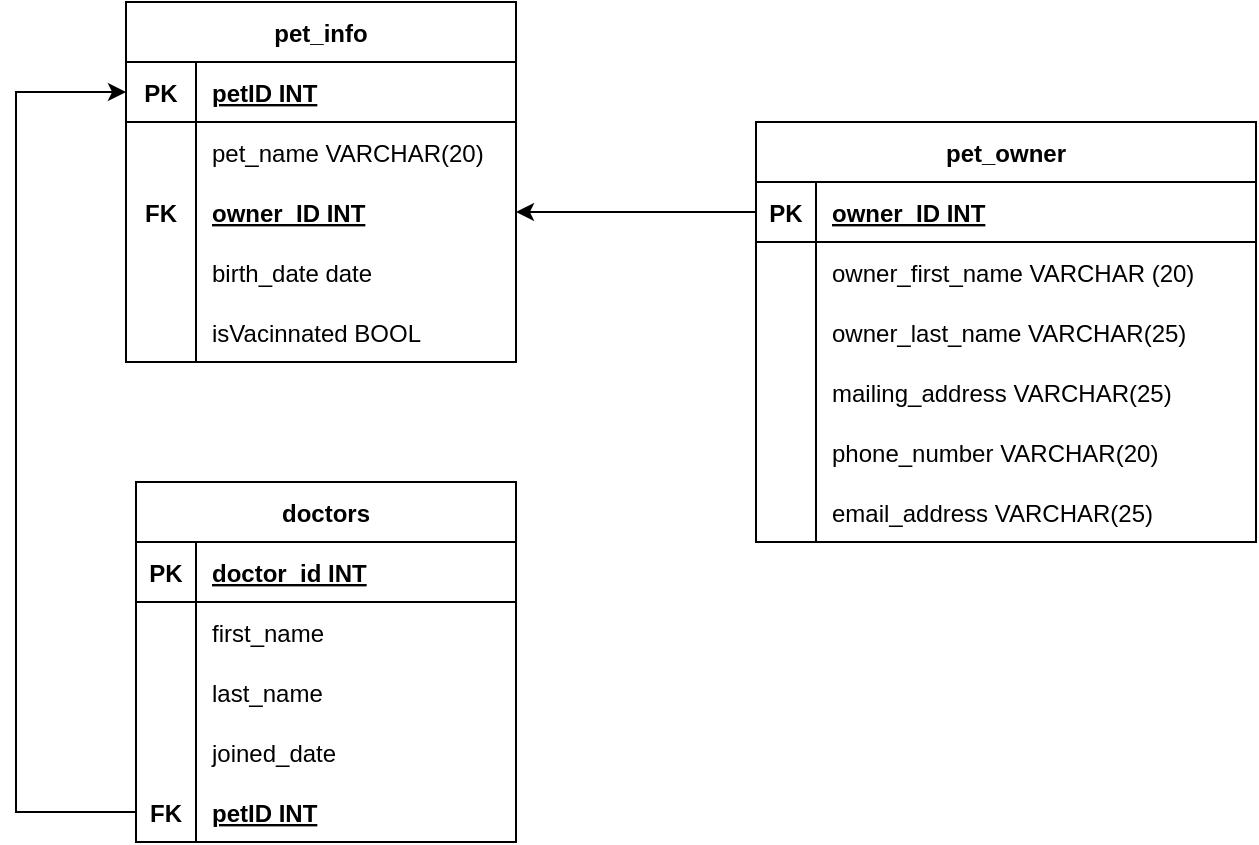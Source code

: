 <mxfile version="20.0.3" type="device"><diagram id="8rhk9g7nXqqAtJ3h7RSy" name="Page-1"><mxGraphModel dx="460" dy="232" grid="1" gridSize="10" guides="1" tooltips="1" connect="1" arrows="1" fold="1" page="1" pageScale="1" pageWidth="1169" pageHeight="827" math="0" shadow="0"><root><mxCell id="0"/><mxCell id="1" parent="0"/><mxCell id="YRDK2yLr2hnHtdPqzro7-1" value="doctors" style="shape=table;startSize=30;container=1;collapsible=1;childLayout=tableLayout;fixedRows=1;rowLines=0;fontStyle=1;align=center;resizeLast=1;noLabel=0;sketch=0;swimlaneLine=1;rounded=0;shadow=0;" parent="1" vertex="1"><mxGeometry x="80" y="350" width="190" height="180" as="geometry"/></mxCell><mxCell id="YRDK2yLr2hnHtdPqzro7-2" value="" style="shape=tableRow;horizontal=0;startSize=0;swimlaneHead=0;swimlaneBody=0;fillColor=none;collapsible=0;dropTarget=0;points=[[0,0.5],[1,0.5]];portConstraint=eastwest;top=0;left=0;right=0;bottom=1;" parent="YRDK2yLr2hnHtdPqzro7-1" vertex="1"><mxGeometry y="30" width="190" height="30" as="geometry"/></mxCell><mxCell id="YRDK2yLr2hnHtdPqzro7-3" value="PK" style="shape=partialRectangle;connectable=0;fillColor=none;top=0;left=0;bottom=0;right=0;fontStyle=1;overflow=hidden;" parent="YRDK2yLr2hnHtdPqzro7-2" vertex="1"><mxGeometry width="30" height="30" as="geometry"><mxRectangle width="30" height="30" as="alternateBounds"/></mxGeometry></mxCell><mxCell id="YRDK2yLr2hnHtdPqzro7-4" value="doctor_id INT" style="shape=partialRectangle;connectable=0;fillColor=none;top=0;left=0;bottom=0;right=0;align=left;spacingLeft=6;fontStyle=5;overflow=hidden;" parent="YRDK2yLr2hnHtdPqzro7-2" vertex="1"><mxGeometry x="30" width="160" height="30" as="geometry"><mxRectangle width="160" height="30" as="alternateBounds"/></mxGeometry></mxCell><mxCell id="YRDK2yLr2hnHtdPqzro7-5" value="" style="shape=tableRow;horizontal=0;startSize=0;swimlaneHead=0;swimlaneBody=0;fillColor=none;collapsible=0;dropTarget=0;points=[[0,0.5],[1,0.5]];portConstraint=eastwest;top=0;left=0;right=0;bottom=0;" parent="YRDK2yLr2hnHtdPqzro7-1" vertex="1"><mxGeometry y="60" width="190" height="30" as="geometry"/></mxCell><mxCell id="YRDK2yLr2hnHtdPqzro7-6" value="" style="shape=partialRectangle;connectable=0;fillColor=none;top=0;left=0;bottom=0;right=0;editable=1;overflow=hidden;" parent="YRDK2yLr2hnHtdPqzro7-5" vertex="1"><mxGeometry width="30" height="30" as="geometry"><mxRectangle width="30" height="30" as="alternateBounds"/></mxGeometry></mxCell><mxCell id="YRDK2yLr2hnHtdPqzro7-7" value="first_name" style="shape=partialRectangle;connectable=0;fillColor=none;top=0;left=0;bottom=0;right=0;align=left;spacingLeft=6;overflow=hidden;" parent="YRDK2yLr2hnHtdPqzro7-5" vertex="1"><mxGeometry x="30" width="160" height="30" as="geometry"><mxRectangle width="160" height="30" as="alternateBounds"/></mxGeometry></mxCell><mxCell id="YRDK2yLr2hnHtdPqzro7-41" style="shape=tableRow;horizontal=0;startSize=0;swimlaneHead=0;swimlaneBody=0;fillColor=none;collapsible=0;dropTarget=0;points=[[0,0.5],[1,0.5]];portConstraint=eastwest;top=0;left=0;right=0;bottom=0;" parent="YRDK2yLr2hnHtdPqzro7-1" vertex="1"><mxGeometry y="90" width="190" height="30" as="geometry"/></mxCell><mxCell id="YRDK2yLr2hnHtdPqzro7-42" style="shape=partialRectangle;connectable=0;fillColor=none;top=0;left=0;bottom=0;right=0;editable=1;overflow=hidden;" parent="YRDK2yLr2hnHtdPqzro7-41" vertex="1"><mxGeometry width="30" height="30" as="geometry"><mxRectangle width="30" height="30" as="alternateBounds"/></mxGeometry></mxCell><mxCell id="YRDK2yLr2hnHtdPqzro7-43" value="last_name" style="shape=partialRectangle;connectable=0;fillColor=none;top=0;left=0;bottom=0;right=0;align=left;spacingLeft=6;overflow=hidden;" parent="YRDK2yLr2hnHtdPqzro7-41" vertex="1"><mxGeometry x="30" width="160" height="30" as="geometry"><mxRectangle width="160" height="30" as="alternateBounds"/></mxGeometry></mxCell><mxCell id="YRDK2yLr2hnHtdPqzro7-11" value="" style="shape=tableRow;horizontal=0;startSize=0;swimlaneHead=0;swimlaneBody=0;fillColor=none;collapsible=0;dropTarget=0;points=[[0,0.5],[1,0.5]];portConstraint=eastwest;top=0;left=0;right=0;bottom=0;" parent="YRDK2yLr2hnHtdPqzro7-1" vertex="1"><mxGeometry y="120" width="190" height="30" as="geometry"/></mxCell><mxCell id="YRDK2yLr2hnHtdPqzro7-12" value="" style="shape=partialRectangle;connectable=0;fillColor=none;top=0;left=0;bottom=0;right=0;editable=1;overflow=hidden;" parent="YRDK2yLr2hnHtdPqzro7-11" vertex="1"><mxGeometry width="30" height="30" as="geometry"><mxRectangle width="30" height="30" as="alternateBounds"/></mxGeometry></mxCell><mxCell id="YRDK2yLr2hnHtdPqzro7-13" value="joined_date" style="shape=partialRectangle;connectable=0;fillColor=none;top=0;left=0;bottom=0;right=0;align=left;spacingLeft=6;overflow=hidden;" parent="YRDK2yLr2hnHtdPqzro7-11" vertex="1"><mxGeometry x="30" width="160" height="30" as="geometry"><mxRectangle width="160" height="30" as="alternateBounds"/></mxGeometry></mxCell><mxCell id="YRDK2yLr2hnHtdPqzro7-8" value="" style="shape=tableRow;horizontal=0;startSize=0;swimlaneHead=0;swimlaneBody=0;fillColor=none;collapsible=0;dropTarget=0;points=[[0,0.5],[1,0.5]];portConstraint=eastwest;top=0;left=0;right=0;bottom=0;" parent="YRDK2yLr2hnHtdPqzro7-1" vertex="1"><mxGeometry y="150" width="190" height="30" as="geometry"/></mxCell><mxCell id="YRDK2yLr2hnHtdPqzro7-9" value="FK" style="shape=partialRectangle;connectable=0;fillColor=none;top=0;left=0;bottom=0;right=0;editable=1;overflow=hidden;fontStyle=1" parent="YRDK2yLr2hnHtdPqzro7-8" vertex="1"><mxGeometry width="30" height="30" as="geometry"><mxRectangle width="30" height="30" as="alternateBounds"/></mxGeometry></mxCell><mxCell id="YRDK2yLr2hnHtdPqzro7-10" value="petID INT" style="shape=partialRectangle;connectable=0;fillColor=none;top=0;left=0;bottom=0;right=0;align=left;spacingLeft=6;overflow=hidden;fontStyle=5" parent="YRDK2yLr2hnHtdPqzro7-8" vertex="1"><mxGeometry x="30" width="160" height="30" as="geometry"><mxRectangle width="160" height="30" as="alternateBounds"/></mxGeometry></mxCell><mxCell id="YRDK2yLr2hnHtdPqzro7-28" value="pet_owner" style="shape=table;startSize=30;container=1;collapsible=1;childLayout=tableLayout;fixedRows=1;rowLines=0;fontStyle=1;align=center;resizeLast=1;" parent="1" vertex="1"><mxGeometry x="390" y="170" width="250" height="210" as="geometry"/></mxCell><mxCell id="YRDK2yLr2hnHtdPqzro7-29" value="" style="shape=tableRow;horizontal=0;startSize=0;swimlaneHead=0;swimlaneBody=0;fillColor=none;collapsible=0;dropTarget=0;points=[[0,0.5],[1,0.5]];portConstraint=eastwest;top=0;left=0;right=0;bottom=1;" parent="YRDK2yLr2hnHtdPqzro7-28" vertex="1"><mxGeometry y="30" width="250" height="30" as="geometry"/></mxCell><mxCell id="YRDK2yLr2hnHtdPqzro7-30" value="PK" style="shape=partialRectangle;connectable=0;fillColor=none;top=0;left=0;bottom=0;right=0;fontStyle=1;overflow=hidden;" parent="YRDK2yLr2hnHtdPqzro7-29" vertex="1"><mxGeometry width="30" height="30" as="geometry"><mxRectangle width="30" height="30" as="alternateBounds"/></mxGeometry></mxCell><mxCell id="YRDK2yLr2hnHtdPqzro7-31" value="owner_ID INT" style="shape=partialRectangle;connectable=0;fillColor=none;top=0;left=0;bottom=0;right=0;align=left;spacingLeft=6;fontStyle=5;overflow=hidden;" parent="YRDK2yLr2hnHtdPqzro7-29" vertex="1"><mxGeometry x="30" width="220" height="30" as="geometry"><mxRectangle width="220" height="30" as="alternateBounds"/></mxGeometry></mxCell><mxCell id="YRDK2yLr2hnHtdPqzro7-32" value="" style="shape=tableRow;horizontal=0;startSize=0;swimlaneHead=0;swimlaneBody=0;fillColor=none;collapsible=0;dropTarget=0;points=[[0,0.5],[1,0.5]];portConstraint=eastwest;top=0;left=0;right=0;bottom=0;" parent="YRDK2yLr2hnHtdPqzro7-28" vertex="1"><mxGeometry y="60" width="250" height="30" as="geometry"/></mxCell><mxCell id="YRDK2yLr2hnHtdPqzro7-33" value="" style="shape=partialRectangle;connectable=0;fillColor=none;top=0;left=0;bottom=0;right=0;editable=1;overflow=hidden;" parent="YRDK2yLr2hnHtdPqzro7-32" vertex="1"><mxGeometry width="30" height="30" as="geometry"><mxRectangle width="30" height="30" as="alternateBounds"/></mxGeometry></mxCell><mxCell id="YRDK2yLr2hnHtdPqzro7-34" value="owner_first_name VARCHAR (20)" style="shape=partialRectangle;connectable=0;fillColor=none;top=0;left=0;bottom=0;right=0;align=left;spacingLeft=6;overflow=hidden;" parent="YRDK2yLr2hnHtdPqzro7-32" vertex="1"><mxGeometry x="30" width="220" height="30" as="geometry"><mxRectangle width="220" height="30" as="alternateBounds"/></mxGeometry></mxCell><mxCell id="YRDK2yLr2hnHtdPqzro7-35" value="" style="shape=tableRow;horizontal=0;startSize=0;swimlaneHead=0;swimlaneBody=0;fillColor=none;collapsible=0;dropTarget=0;points=[[0,0.5],[1,0.5]];portConstraint=eastwest;top=0;left=0;right=0;bottom=0;" parent="YRDK2yLr2hnHtdPqzro7-28" vertex="1"><mxGeometry y="90" width="250" height="30" as="geometry"/></mxCell><mxCell id="YRDK2yLr2hnHtdPqzro7-36" value="" style="shape=partialRectangle;connectable=0;fillColor=none;top=0;left=0;bottom=0;right=0;editable=1;overflow=hidden;" parent="YRDK2yLr2hnHtdPqzro7-35" vertex="1"><mxGeometry width="30" height="30" as="geometry"><mxRectangle width="30" height="30" as="alternateBounds"/></mxGeometry></mxCell><mxCell id="YRDK2yLr2hnHtdPqzro7-37" value="owner_last_name VARCHAR(25)" style="shape=partialRectangle;connectable=0;fillColor=none;top=0;left=0;bottom=0;right=0;align=left;spacingLeft=6;overflow=hidden;" parent="YRDK2yLr2hnHtdPqzro7-35" vertex="1"><mxGeometry x="30" width="220" height="30" as="geometry"><mxRectangle width="220" height="30" as="alternateBounds"/></mxGeometry></mxCell><mxCell id="YRDK2yLr2hnHtdPqzro7-38" value="" style="shape=tableRow;horizontal=0;startSize=0;swimlaneHead=0;swimlaneBody=0;fillColor=none;collapsible=0;dropTarget=0;points=[[0,0.5],[1,0.5]];portConstraint=eastwest;top=0;left=0;right=0;bottom=0;" parent="YRDK2yLr2hnHtdPqzro7-28" vertex="1"><mxGeometry y="120" width="250" height="30" as="geometry"/></mxCell><mxCell id="YRDK2yLr2hnHtdPqzro7-39" value="" style="shape=partialRectangle;connectable=0;fillColor=none;top=0;left=0;bottom=0;right=0;editable=1;overflow=hidden;" parent="YRDK2yLr2hnHtdPqzro7-38" vertex="1"><mxGeometry width="30" height="30" as="geometry"><mxRectangle width="30" height="30" as="alternateBounds"/></mxGeometry></mxCell><mxCell id="YRDK2yLr2hnHtdPqzro7-40" value="mailing_address VARCHAR(25)" style="shape=partialRectangle;connectable=0;fillColor=none;top=0;left=0;bottom=0;right=0;align=left;spacingLeft=6;overflow=hidden;" parent="YRDK2yLr2hnHtdPqzro7-38" vertex="1"><mxGeometry x="30" width="220" height="30" as="geometry"><mxRectangle width="220" height="30" as="alternateBounds"/></mxGeometry></mxCell><mxCell id="YRDK2yLr2hnHtdPqzro7-50" style="shape=tableRow;horizontal=0;startSize=0;swimlaneHead=0;swimlaneBody=0;fillColor=none;collapsible=0;dropTarget=0;points=[[0,0.5],[1,0.5]];portConstraint=eastwest;top=0;left=0;right=0;bottom=0;" parent="YRDK2yLr2hnHtdPqzro7-28" vertex="1"><mxGeometry y="150" width="250" height="30" as="geometry"/></mxCell><mxCell id="YRDK2yLr2hnHtdPqzro7-51" style="shape=partialRectangle;connectable=0;fillColor=none;top=0;left=0;bottom=0;right=0;editable=1;overflow=hidden;" parent="YRDK2yLr2hnHtdPqzro7-50" vertex="1"><mxGeometry width="30" height="30" as="geometry"><mxRectangle width="30" height="30" as="alternateBounds"/></mxGeometry></mxCell><mxCell id="YRDK2yLr2hnHtdPqzro7-52" value="phone_number VARCHAR(20)" style="shape=partialRectangle;connectable=0;fillColor=none;top=0;left=0;bottom=0;right=0;align=left;spacingLeft=6;overflow=hidden;" parent="YRDK2yLr2hnHtdPqzro7-50" vertex="1"><mxGeometry x="30" width="220" height="30" as="geometry"><mxRectangle width="220" height="30" as="alternateBounds"/></mxGeometry></mxCell><mxCell id="YRDK2yLr2hnHtdPqzro7-53" style="shape=tableRow;horizontal=0;startSize=0;swimlaneHead=0;swimlaneBody=0;fillColor=none;collapsible=0;dropTarget=0;points=[[0,0.5],[1,0.5]];portConstraint=eastwest;top=0;left=0;right=0;bottom=0;" parent="YRDK2yLr2hnHtdPqzro7-28" vertex="1"><mxGeometry y="180" width="250" height="30" as="geometry"/></mxCell><mxCell id="YRDK2yLr2hnHtdPqzro7-54" style="shape=partialRectangle;connectable=0;fillColor=none;top=0;left=0;bottom=0;right=0;editable=1;overflow=hidden;" parent="YRDK2yLr2hnHtdPqzro7-53" vertex="1"><mxGeometry width="30" height="30" as="geometry"><mxRectangle width="30" height="30" as="alternateBounds"/></mxGeometry></mxCell><mxCell id="YRDK2yLr2hnHtdPqzro7-55" value="email_address VARCHAR(25)" style="shape=partialRectangle;connectable=0;fillColor=none;top=0;left=0;bottom=0;right=0;align=left;spacingLeft=6;overflow=hidden;" parent="YRDK2yLr2hnHtdPqzro7-53" vertex="1"><mxGeometry x="30" width="220" height="30" as="geometry"><mxRectangle width="220" height="30" as="alternateBounds"/></mxGeometry></mxCell><mxCell id="YRDK2yLr2hnHtdPqzro7-56" value="pet_info" style="shape=table;startSize=30;container=1;collapsible=1;childLayout=tableLayout;fixedRows=1;rowLines=0;fontStyle=1;align=center;resizeLast=1;" parent="1" vertex="1"><mxGeometry x="75" y="110" width="195" height="180" as="geometry"/></mxCell><mxCell id="YRDK2yLr2hnHtdPqzro7-57" value="" style="shape=tableRow;horizontal=0;startSize=0;swimlaneHead=0;swimlaneBody=0;fillColor=none;collapsible=0;dropTarget=0;points=[[0,0.5],[1,0.5]];portConstraint=eastwest;top=0;left=0;right=0;bottom=1;" parent="YRDK2yLr2hnHtdPqzro7-56" vertex="1"><mxGeometry y="30" width="195" height="30" as="geometry"/></mxCell><mxCell id="YRDK2yLr2hnHtdPqzro7-58" value="PK" style="shape=partialRectangle;connectable=0;fillColor=none;top=0;left=0;bottom=0;right=0;fontStyle=1;overflow=hidden;" parent="YRDK2yLr2hnHtdPqzro7-57" vertex="1"><mxGeometry width="35" height="30" as="geometry"><mxRectangle width="35" height="30" as="alternateBounds"/></mxGeometry></mxCell><mxCell id="YRDK2yLr2hnHtdPqzro7-59" value="petID INT" style="shape=partialRectangle;connectable=0;fillColor=none;top=0;left=0;bottom=0;right=0;align=left;spacingLeft=6;fontStyle=5;overflow=hidden;" parent="YRDK2yLr2hnHtdPqzro7-57" vertex="1"><mxGeometry x="35" width="160" height="30" as="geometry"><mxRectangle width="160" height="30" as="alternateBounds"/></mxGeometry></mxCell><mxCell id="YRDK2yLr2hnHtdPqzro7-95" value="" style="shape=tableRow;horizontal=0;startSize=0;swimlaneHead=0;swimlaneBody=0;fillColor=none;collapsible=0;dropTarget=0;points=[[0,0.5],[1,0.5]];portConstraint=eastwest;top=0;left=0;right=0;bottom=0;" parent="YRDK2yLr2hnHtdPqzro7-56" vertex="1"><mxGeometry y="60" width="195" height="30" as="geometry"/></mxCell><mxCell id="YRDK2yLr2hnHtdPqzro7-96" value="" style="shape=partialRectangle;connectable=0;fillColor=none;top=0;left=0;bottom=0;right=0;editable=1;overflow=hidden;" parent="YRDK2yLr2hnHtdPqzro7-95" vertex="1"><mxGeometry width="35" height="30" as="geometry"><mxRectangle width="35" height="30" as="alternateBounds"/></mxGeometry></mxCell><mxCell id="YRDK2yLr2hnHtdPqzro7-97" value="pet_name VARCHAR(20)" style="shape=partialRectangle;connectable=0;fillColor=none;top=0;left=0;bottom=0;right=0;align=left;spacingLeft=6;overflow=hidden;" parent="YRDK2yLr2hnHtdPqzro7-95" vertex="1"><mxGeometry x="35" width="160" height="30" as="geometry"><mxRectangle width="160" height="30" as="alternateBounds"/></mxGeometry></mxCell><mxCell id="YRDK2yLr2hnHtdPqzro7-63" value="" style="shape=tableRow;horizontal=0;startSize=0;swimlaneHead=0;swimlaneBody=0;fillColor=none;collapsible=0;dropTarget=0;points=[[0,0.5],[1,0.5]];portConstraint=eastwest;top=0;left=0;right=0;bottom=0;" parent="YRDK2yLr2hnHtdPqzro7-56" vertex="1"><mxGeometry y="90" width="195" height="30" as="geometry"/></mxCell><mxCell id="YRDK2yLr2hnHtdPqzro7-64" value="FK" style="shape=partialRectangle;connectable=0;fillColor=none;top=0;left=0;bottom=0;right=0;editable=1;overflow=hidden;fontStyle=1" parent="YRDK2yLr2hnHtdPqzro7-63" vertex="1"><mxGeometry width="35" height="30" as="geometry"><mxRectangle width="35" height="30" as="alternateBounds"/></mxGeometry></mxCell><mxCell id="YRDK2yLr2hnHtdPqzro7-65" value="owner_ID INT" style="shape=partialRectangle;connectable=0;fillColor=none;top=0;left=0;bottom=0;right=0;align=left;spacingLeft=6;overflow=hidden;fontStyle=5" parent="YRDK2yLr2hnHtdPqzro7-63" vertex="1"><mxGeometry x="35" width="160" height="30" as="geometry"><mxRectangle width="160" height="30" as="alternateBounds"/></mxGeometry></mxCell><mxCell id="YRDK2yLr2hnHtdPqzro7-69" style="shape=tableRow;horizontal=0;startSize=0;swimlaneHead=0;swimlaneBody=0;fillColor=none;collapsible=0;dropTarget=0;points=[[0,0.5],[1,0.5]];portConstraint=eastwest;top=0;left=0;right=0;bottom=0;" parent="YRDK2yLr2hnHtdPqzro7-56" vertex="1"><mxGeometry y="120" width="195" height="30" as="geometry"/></mxCell><mxCell id="YRDK2yLr2hnHtdPqzro7-70" style="shape=partialRectangle;connectable=0;fillColor=none;top=0;left=0;bottom=0;right=0;editable=1;overflow=hidden;" parent="YRDK2yLr2hnHtdPqzro7-69" vertex="1"><mxGeometry width="35" height="30" as="geometry"><mxRectangle width="35" height="30" as="alternateBounds"/></mxGeometry></mxCell><mxCell id="YRDK2yLr2hnHtdPqzro7-71" value="birth_date date" style="shape=partialRectangle;connectable=0;fillColor=none;top=0;left=0;bottom=0;right=0;align=left;spacingLeft=6;overflow=hidden;" parent="YRDK2yLr2hnHtdPqzro7-69" vertex="1"><mxGeometry x="35" width="160" height="30" as="geometry"><mxRectangle width="160" height="30" as="alternateBounds"/></mxGeometry></mxCell><mxCell id="YRDK2yLr2hnHtdPqzro7-72" style="shape=tableRow;horizontal=0;startSize=0;swimlaneHead=0;swimlaneBody=0;fillColor=none;collapsible=0;dropTarget=0;points=[[0,0.5],[1,0.5]];portConstraint=eastwest;top=0;left=0;right=0;bottom=0;" parent="YRDK2yLr2hnHtdPqzro7-56" vertex="1"><mxGeometry y="150" width="195" height="30" as="geometry"/></mxCell><mxCell id="YRDK2yLr2hnHtdPqzro7-73" style="shape=partialRectangle;connectable=0;fillColor=none;top=0;left=0;bottom=0;right=0;editable=1;overflow=hidden;" parent="YRDK2yLr2hnHtdPqzro7-72" vertex="1"><mxGeometry width="35" height="30" as="geometry"><mxRectangle width="35" height="30" as="alternateBounds"/></mxGeometry></mxCell><mxCell id="YRDK2yLr2hnHtdPqzro7-74" value="isVacinnated BOOL" style="shape=partialRectangle;connectable=0;fillColor=none;top=0;left=0;bottom=0;right=0;align=left;spacingLeft=6;overflow=hidden;" parent="YRDK2yLr2hnHtdPqzro7-72" vertex="1"><mxGeometry x="35" width="160" height="30" as="geometry"><mxRectangle width="160" height="30" as="alternateBounds"/></mxGeometry></mxCell><mxCell id="YRDK2yLr2hnHtdPqzro7-101" value="" style="endArrow=classic;html=1;rounded=0;entryX=0;entryY=0.5;entryDx=0;entryDy=0;exitX=0;exitY=0.5;exitDx=0;exitDy=0;" parent="1" source="YRDK2yLr2hnHtdPqzro7-8" target="YRDK2yLr2hnHtdPqzro7-57" edge="1"><mxGeometry width="50" height="50" relative="1" as="geometry"><mxPoint x="20" y="520" as="sourcePoint"/><mxPoint x="40" y="200" as="targetPoint"/><Array as="points"><mxPoint x="20" y="515"/><mxPoint x="20" y="155"/></Array></mxGeometry></mxCell><mxCell id="YRDK2yLr2hnHtdPqzro7-104" value="" style="endArrow=classic;html=1;rounded=0;entryX=1;entryY=0.5;entryDx=0;entryDy=0;exitX=0;exitY=0.5;exitDx=0;exitDy=0;" parent="1" source="YRDK2yLr2hnHtdPqzro7-29" target="YRDK2yLr2hnHtdPqzro7-63" edge="1"><mxGeometry width="50" height="50" relative="1" as="geometry"><mxPoint x="300" y="310" as="sourcePoint"/><mxPoint x="350" y="260" as="targetPoint"/></mxGeometry></mxCell></root></mxGraphModel></diagram></mxfile>